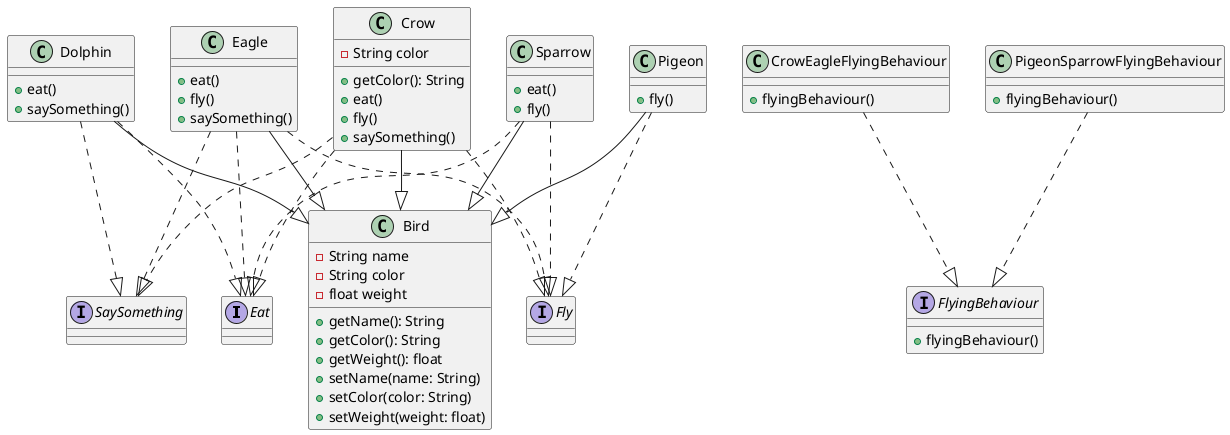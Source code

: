 @startuml

' Interfaces
interface Eat
interface Fly
interface SaySomething
interface FlyingBehaviour {
    +flyingBehaviour()
}

' Abstract/Base class
class Bird {
    - String name
    - String color
    - float weight

    +getName(): String
    +getColor(): String
    +getWeight(): float
    +setName(name: String)
    +setColor(color: String)
    +setWeight(weight: float)
}

' Subclasses
class Crow {
    - String color
    +getColor(): String
    +eat()
    +fly()
    +saySomething()
}

class Dolphin {
    +eat()
    +saySomething()
}

class Eagle {
    +eat()
    +fly()
    +saySomething()
}

class Pigeon {
    +fly()
}

class Sparrow {
    +eat()
    +fly()
}

class CrowEagleFlyingBehaviour {
    +flyingBehaviour()
}

class PigeonSparrowFlyingBehaviour {
    +flyingBehaviour()
}

' Inheritance
Crow --|> Bird
Dolphin --|> Bird
Eagle --|> Bird
Pigeon --|> Bird
Sparrow --|> Bird

' Implements
Crow ..|> Eat
Crow ..|> Fly
Crow ..|> SaySomething

Dolphin ..|> Eat
Dolphin ..|> SaySomething

Eagle ..|> Eat
Eagle ..|> Fly
Eagle ..|> SaySomething

Pigeon ..|> Fly
Sparrow ..|> Eat
Sparrow ..|> Fly

CrowEagleFlyingBehaviour ..|> FlyingBehaviour
PigeonSparrowFlyingBehaviour ..|> FlyingBehaviour

@enduml
